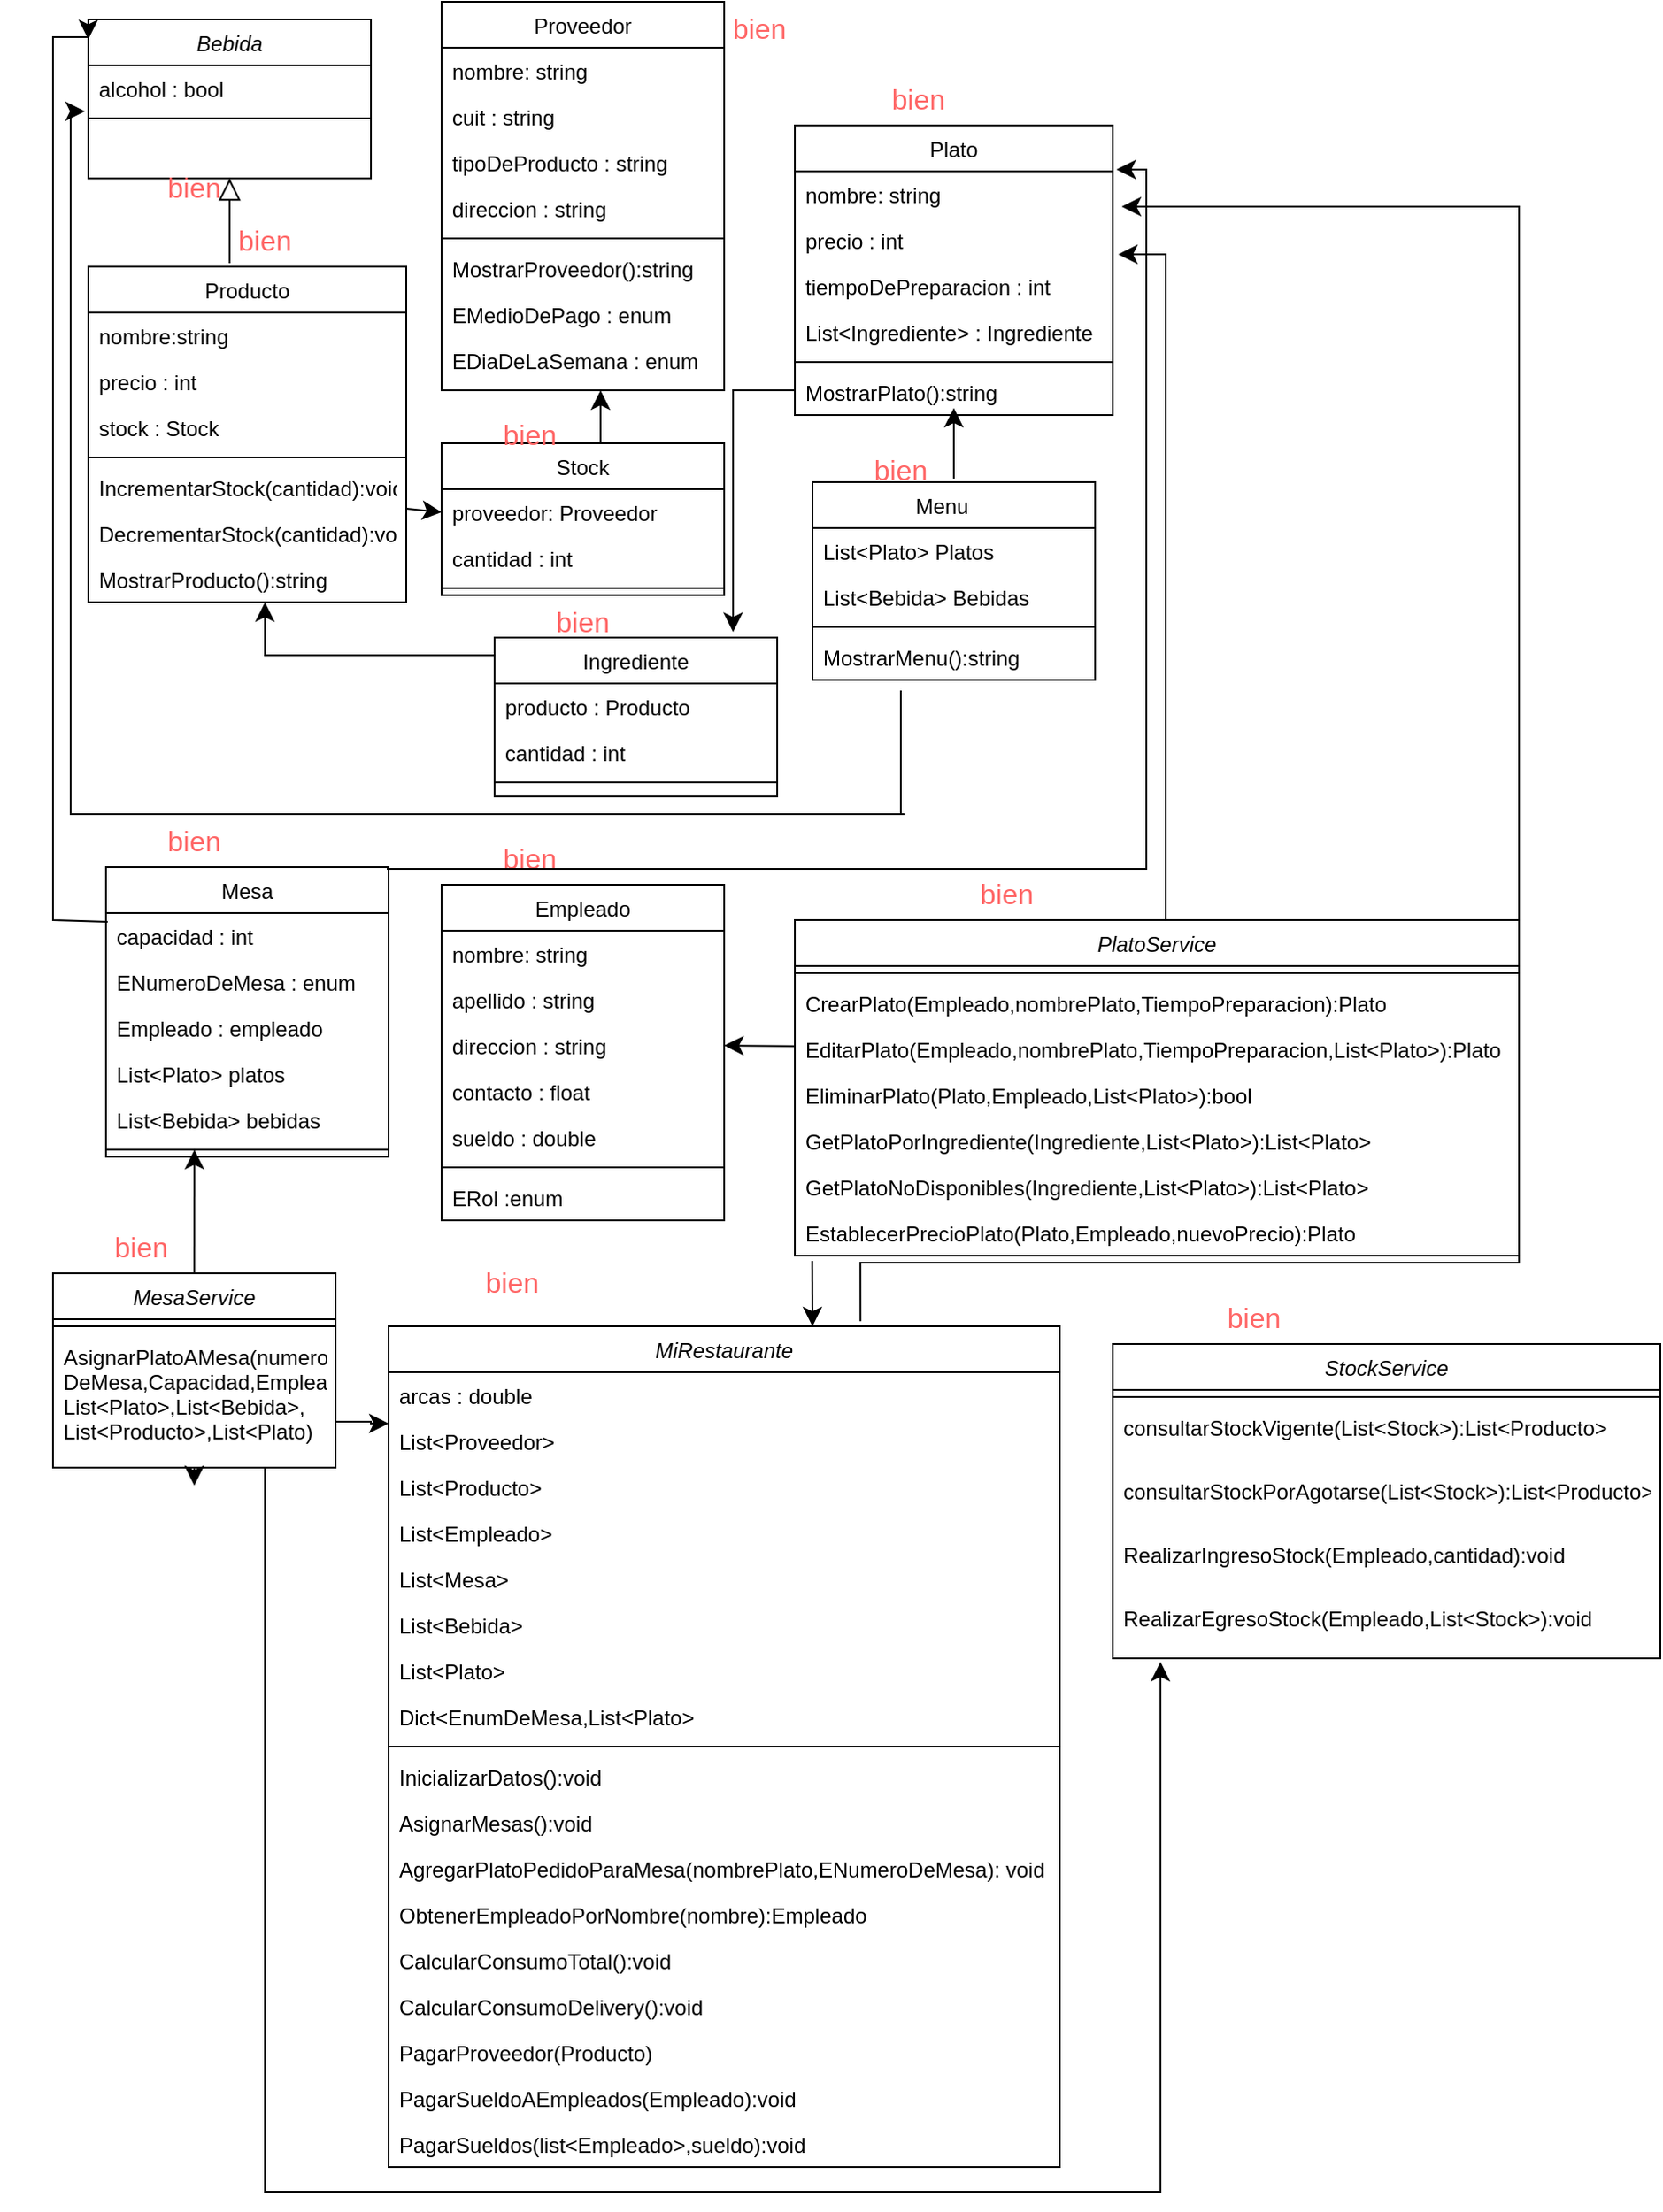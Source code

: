 <mxfile version="24.5.5" type="google">
  <diagram id="C5RBs43oDa-KdzZeNtuy" name="Page-1">
    <mxGraphModel grid="1" page="1" gridSize="10" guides="1" tooltips="1" connect="1" arrows="1" fold="1" pageScale="1" pageWidth="827" pageHeight="1169" math="0" shadow="0">
      <root>
        <mxCell id="WIyWlLk6GJQsqaUBKTNV-0" />
        <mxCell id="WIyWlLk6GJQsqaUBKTNV-1" parent="WIyWlLk6GJQsqaUBKTNV-0" />
        <mxCell id="zkfFHV4jXpPFQw0GAbJ--0" value="Bebida" style="swimlane;fontStyle=2;align=center;verticalAlign=top;childLayout=stackLayout;horizontal=1;startSize=26;horizontalStack=0;resizeParent=1;resizeLast=0;collapsible=1;marginBottom=0;rounded=0;shadow=0;strokeWidth=1;" vertex="1" parent="WIyWlLk6GJQsqaUBKTNV-1">
          <mxGeometry x="30" y="20" width="160" height="90" as="geometry">
            <mxRectangle x="230" y="140" width="160" height="26" as="alternateBounds" />
          </mxGeometry>
        </mxCell>
        <mxCell id="zkfFHV4jXpPFQw0GAbJ--1" value="alcohol : bool" style="text;align=left;verticalAlign=top;spacingLeft=4;spacingRight=4;overflow=hidden;rotatable=0;points=[[0,0.5],[1,0.5]];portConstraint=eastwest;" vertex="1" parent="zkfFHV4jXpPFQw0GAbJ--0">
          <mxGeometry y="26" width="160" height="26" as="geometry" />
        </mxCell>
        <mxCell id="zkfFHV4jXpPFQw0GAbJ--4" value="" style="line;html=1;strokeWidth=1;align=left;verticalAlign=middle;spacingTop=-1;spacingLeft=3;spacingRight=3;rotatable=0;labelPosition=right;points=[];portConstraint=eastwest;" vertex="1" parent="zkfFHV4jXpPFQw0GAbJ--0">
          <mxGeometry y="52" width="160" height="8" as="geometry" />
        </mxCell>
        <mxCell id="zkfFHV4jXpPFQw0GAbJ--6" value="Producto" style="swimlane;fontStyle=0;align=center;verticalAlign=top;childLayout=stackLayout;horizontal=1;startSize=26;horizontalStack=0;resizeParent=1;resizeLast=0;collapsible=1;marginBottom=0;rounded=0;shadow=0;strokeWidth=1;" vertex="1" parent="WIyWlLk6GJQsqaUBKTNV-1">
          <mxGeometry x="30" y="160" width="180" height="190" as="geometry">
            <mxRectangle x="130" y="380" width="160" height="26" as="alternateBounds" />
          </mxGeometry>
        </mxCell>
        <mxCell id="zkfFHV4jXpPFQw0GAbJ--7" value="nombre:string" style="text;align=left;verticalAlign=top;spacingLeft=4;spacingRight=4;overflow=hidden;rotatable=0;points=[[0,0.5],[1,0.5]];portConstraint=eastwest;" vertex="1" parent="zkfFHV4jXpPFQw0GAbJ--6">
          <mxGeometry y="26" width="180" height="26" as="geometry" />
        </mxCell>
        <mxCell id="zkfFHV4jXpPFQw0GAbJ--8" value="precio : int" style="text;align=left;verticalAlign=top;spacingLeft=4;spacingRight=4;overflow=hidden;rotatable=0;points=[[0,0.5],[1,0.5]];portConstraint=eastwest;rounded=0;shadow=0;html=0;" vertex="1" parent="zkfFHV4jXpPFQw0GAbJ--6">
          <mxGeometry y="52" width="180" height="26" as="geometry" />
        </mxCell>
        <mxCell id="srxrHmEniFmQbNyX0JFO-0" value="stock : Stock" style="text;align=left;verticalAlign=top;spacingLeft=4;spacingRight=4;overflow=hidden;rotatable=0;points=[[0,0.5],[1,0.5]];portConstraint=eastwest;rounded=0;shadow=0;html=0;" vertex="1" parent="zkfFHV4jXpPFQw0GAbJ--6">
          <mxGeometry y="78" width="180" height="26" as="geometry" />
        </mxCell>
        <mxCell id="zkfFHV4jXpPFQw0GAbJ--9" value="" style="line;html=1;strokeWidth=1;align=left;verticalAlign=middle;spacingTop=-1;spacingLeft=3;spacingRight=3;rotatable=0;labelPosition=right;points=[];portConstraint=eastwest;" vertex="1" parent="zkfFHV4jXpPFQw0GAbJ--6">
          <mxGeometry y="104" width="180" height="8" as="geometry" />
        </mxCell>
        <mxCell id="srxrHmEniFmQbNyX0JFO-124" value="IncrementarStock(cantidad):void" style="text;align=left;verticalAlign=top;spacingLeft=4;spacingRight=4;overflow=hidden;rotatable=0;points=[[0,0.5],[1,0.5]];portConstraint=eastwest;rounded=0;shadow=0;html=0;" vertex="1" parent="zkfFHV4jXpPFQw0GAbJ--6">
          <mxGeometry y="112" width="180" height="26" as="geometry" />
        </mxCell>
        <mxCell id="srxrHmEniFmQbNyX0JFO-125" value="DecrementarStock(cantidad):void" style="text;align=left;verticalAlign=top;spacingLeft=4;spacingRight=4;overflow=hidden;rotatable=0;points=[[0,0.5],[1,0.5]];portConstraint=eastwest;rounded=0;shadow=0;html=0;" vertex="1" parent="zkfFHV4jXpPFQw0GAbJ--6">
          <mxGeometry y="138" width="180" height="26" as="geometry" />
        </mxCell>
        <mxCell id="srxrHmEniFmQbNyX0JFO-126" value="MostrarProducto():string" style="text;align=left;verticalAlign=top;spacingLeft=4;spacingRight=4;overflow=hidden;rotatable=0;points=[[0,0.5],[1,0.5]];portConstraint=eastwest;rounded=0;shadow=0;html=0;" vertex="1" parent="zkfFHV4jXpPFQw0GAbJ--6">
          <mxGeometry y="164" width="180" height="26" as="geometry" />
        </mxCell>
        <mxCell id="zkfFHV4jXpPFQw0GAbJ--12" value="" style="endArrow=block;endSize=10;endFill=0;shadow=0;strokeWidth=1;rounded=0;curved=0;edgeStyle=elbowEdgeStyle;elbow=vertical;" edge="1" parent="WIyWlLk6GJQsqaUBKTNV-1" target="zkfFHV4jXpPFQw0GAbJ--0">
          <mxGeometry width="160" relative="1" as="geometry">
            <mxPoint x="110" y="158" as="sourcePoint" />
            <mxPoint x="200" y="203" as="targetPoint" />
          </mxGeometry>
        </mxCell>
        <mxCell id="zkfFHV4jXpPFQw0GAbJ--13" value="Stock" style="swimlane;fontStyle=0;align=center;verticalAlign=top;childLayout=stackLayout;horizontal=1;startSize=26;horizontalStack=0;resizeParent=1;resizeLast=0;collapsible=1;marginBottom=0;rounded=0;shadow=0;strokeWidth=1;" vertex="1" parent="WIyWlLk6GJQsqaUBKTNV-1">
          <mxGeometry x="230" y="260" width="160" height="86" as="geometry">
            <mxRectangle x="340" y="380" width="170" height="26" as="alternateBounds" />
          </mxGeometry>
        </mxCell>
        <mxCell id="zkfFHV4jXpPFQw0GAbJ--14" value="proveedor: Proveedor&#xa;" style="text;align=left;verticalAlign=top;spacingLeft=4;spacingRight=4;overflow=hidden;rotatable=0;points=[[0,0.5],[1,0.5]];portConstraint=eastwest;" vertex="1" parent="zkfFHV4jXpPFQw0GAbJ--13">
          <mxGeometry y="26" width="160" height="26" as="geometry" />
        </mxCell>
        <mxCell id="srxrHmEniFmQbNyX0JFO-1" value="cantidad : int&#xa;" style="text;align=left;verticalAlign=top;spacingLeft=4;spacingRight=4;overflow=hidden;rotatable=0;points=[[0,0.5],[1,0.5]];portConstraint=eastwest;" vertex="1" parent="zkfFHV4jXpPFQw0GAbJ--13">
          <mxGeometry y="52" width="160" height="26" as="geometry" />
        </mxCell>
        <mxCell id="zkfFHV4jXpPFQw0GAbJ--15" value="" style="line;html=1;strokeWidth=1;align=left;verticalAlign=middle;spacingTop=-1;spacingLeft=3;spacingRight=3;rotatable=0;labelPosition=right;points=[];portConstraint=eastwest;" vertex="1" parent="zkfFHV4jXpPFQw0GAbJ--13">
          <mxGeometry y="78" width="160" height="8" as="geometry" />
        </mxCell>
        <mxCell id="zkfFHV4jXpPFQw0GAbJ--17" value="Proveedor" style="swimlane;fontStyle=0;align=center;verticalAlign=top;childLayout=stackLayout;horizontal=1;startSize=26;horizontalStack=0;resizeParent=1;resizeLast=0;collapsible=1;marginBottom=0;rounded=0;shadow=0;strokeWidth=1;" vertex="1" parent="WIyWlLk6GJQsqaUBKTNV-1">
          <mxGeometry x="230" y="10" width="160" height="220" as="geometry">
            <mxRectangle x="550" y="140" width="160" height="26" as="alternateBounds" />
          </mxGeometry>
        </mxCell>
        <mxCell id="zkfFHV4jXpPFQw0GAbJ--18" value="nombre: string" style="text;align=left;verticalAlign=top;spacingLeft=4;spacingRight=4;overflow=hidden;rotatable=0;points=[[0,0.5],[1,0.5]];portConstraint=eastwest;" vertex="1" parent="zkfFHV4jXpPFQw0GAbJ--17">
          <mxGeometry y="26" width="160" height="26" as="geometry" />
        </mxCell>
        <mxCell id="zkfFHV4jXpPFQw0GAbJ--19" value="cuit : string" style="text;align=left;verticalAlign=top;spacingLeft=4;spacingRight=4;overflow=hidden;rotatable=0;points=[[0,0.5],[1,0.5]];portConstraint=eastwest;rounded=0;shadow=0;html=0;" vertex="1" parent="zkfFHV4jXpPFQw0GAbJ--17">
          <mxGeometry y="52" width="160" height="26" as="geometry" />
        </mxCell>
        <mxCell id="zkfFHV4jXpPFQw0GAbJ--20" value="tipoDeProducto : string" style="text;align=left;verticalAlign=top;spacingLeft=4;spacingRight=4;overflow=hidden;rotatable=0;points=[[0,0.5],[1,0.5]];portConstraint=eastwest;rounded=0;shadow=0;html=0;" vertex="1" parent="zkfFHV4jXpPFQw0GAbJ--17">
          <mxGeometry y="78" width="160" height="26" as="geometry" />
        </mxCell>
        <mxCell id="zkfFHV4jXpPFQw0GAbJ--21" value="direccion : string" style="text;align=left;verticalAlign=top;spacingLeft=4;spacingRight=4;overflow=hidden;rotatable=0;points=[[0,0.5],[1,0.5]];portConstraint=eastwest;rounded=0;shadow=0;html=0;" vertex="1" parent="zkfFHV4jXpPFQw0GAbJ--17">
          <mxGeometry y="104" width="160" height="26" as="geometry" />
        </mxCell>
        <mxCell id="zkfFHV4jXpPFQw0GAbJ--23" value="" style="line;html=1;strokeWidth=1;align=left;verticalAlign=middle;spacingTop=-1;spacingLeft=3;spacingRight=3;rotatable=0;labelPosition=right;points=[];portConstraint=eastwest;" vertex="1" parent="zkfFHV4jXpPFQw0GAbJ--17">
          <mxGeometry y="130" width="160" height="8" as="geometry" />
        </mxCell>
        <mxCell id="nDDrFSv37Vfu_LPg-kBl-0" value="MostrarProveedor():string" style="text;align=left;verticalAlign=top;spacingLeft=4;spacingRight=4;overflow=hidden;rotatable=0;points=[[0,0.5],[1,0.5]];portConstraint=eastwest;rounded=0;shadow=0;html=0;" vertex="1" parent="zkfFHV4jXpPFQw0GAbJ--17">
          <mxGeometry y="138" width="160" height="26" as="geometry" />
        </mxCell>
        <mxCell id="zkfFHV4jXpPFQw0GAbJ--22" value="EMedioDePago : enum" style="text;align=left;verticalAlign=top;spacingLeft=4;spacingRight=4;overflow=hidden;rotatable=0;points=[[0,0.5],[1,0.5]];portConstraint=eastwest;rounded=0;shadow=0;html=0;" vertex="1" parent="zkfFHV4jXpPFQw0GAbJ--17">
          <mxGeometry y="164" width="160" height="26" as="geometry" />
        </mxCell>
        <mxCell id="srxrHmEniFmQbNyX0JFO-4" value="EDiaDeLaSemana : enum" style="text;align=left;verticalAlign=top;spacingLeft=4;spacingRight=4;overflow=hidden;rotatable=0;points=[[0,0.5],[1,0.5]];portConstraint=eastwest;rounded=0;shadow=0;html=0;" vertex="1" parent="zkfFHV4jXpPFQw0GAbJ--17">
          <mxGeometry y="190" width="160" height="26" as="geometry" />
        </mxCell>
        <mxCell id="srxrHmEniFmQbNyX0JFO-6" value="Ingrediente" style="swimlane;fontStyle=0;align=center;verticalAlign=top;childLayout=stackLayout;horizontal=1;startSize=26;horizontalStack=0;resizeParent=1;resizeLast=0;collapsible=1;marginBottom=0;rounded=0;shadow=0;strokeWidth=1;" vertex="1" parent="WIyWlLk6GJQsqaUBKTNV-1">
          <mxGeometry x="260" y="370" width="160" height="90" as="geometry">
            <mxRectangle x="340" y="380" width="170" height="26" as="alternateBounds" />
          </mxGeometry>
        </mxCell>
        <mxCell id="srxrHmEniFmQbNyX0JFO-7" value="producto : Producto" style="text;align=left;verticalAlign=top;spacingLeft=4;spacingRight=4;overflow=hidden;rotatable=0;points=[[0,0.5],[1,0.5]];portConstraint=eastwest;" vertex="1" parent="srxrHmEniFmQbNyX0JFO-6">
          <mxGeometry y="26" width="160" height="26" as="geometry" />
        </mxCell>
        <mxCell id="srxrHmEniFmQbNyX0JFO-8" value="cantidad : int&#xa;" style="text;align=left;verticalAlign=top;spacingLeft=4;spacingRight=4;overflow=hidden;rotatable=0;points=[[0,0.5],[1,0.5]];portConstraint=eastwest;" vertex="1" parent="srxrHmEniFmQbNyX0JFO-6">
          <mxGeometry y="52" width="160" height="26" as="geometry" />
        </mxCell>
        <mxCell id="srxrHmEniFmQbNyX0JFO-9" value="" style="line;html=1;strokeWidth=1;align=left;verticalAlign=middle;spacingTop=-1;spacingLeft=3;spacingRight=3;rotatable=0;labelPosition=right;points=[];portConstraint=eastwest;" vertex="1" parent="srxrHmEniFmQbNyX0JFO-6">
          <mxGeometry y="78" width="160" height="8" as="geometry" />
        </mxCell>
        <mxCell id="srxrHmEniFmQbNyX0JFO-21" value="" style="edgeStyle=elbowEdgeStyle;elbow=vertical;endArrow=classic;html=1;curved=0;rounded=0;endSize=8;startSize=8;fontSize=12;exitX=0;exitY=0.5;exitDx=0;exitDy=0;" edge="1" parent="WIyWlLk6GJQsqaUBKTNV-1">
          <mxGeometry width="50" height="50" relative="1" as="geometry">
            <mxPoint x="260" y="399" as="sourcePoint" />
            <mxPoint x="130" y="350" as="targetPoint" />
            <Array as="points">
              <mxPoint x="200" y="380" />
            </Array>
          </mxGeometry>
        </mxCell>
        <mxCell id="srxrHmEniFmQbNyX0JFO-34" value="Plato" style="swimlane;fontStyle=0;align=center;verticalAlign=top;childLayout=stackLayout;horizontal=1;startSize=26;horizontalStack=0;resizeParent=1;resizeLast=0;collapsible=1;marginBottom=0;rounded=0;shadow=0;strokeWidth=1;" vertex="1" parent="WIyWlLk6GJQsqaUBKTNV-1">
          <mxGeometry x="430" y="80" width="180" height="164" as="geometry">
            <mxRectangle x="550" y="140" width="160" height="26" as="alternateBounds" />
          </mxGeometry>
        </mxCell>
        <mxCell id="srxrHmEniFmQbNyX0JFO-35" value="nombre: string" style="text;align=left;verticalAlign=top;spacingLeft=4;spacingRight=4;overflow=hidden;rotatable=0;points=[[0,0.5],[1,0.5]];portConstraint=eastwest;" vertex="1" parent="srxrHmEniFmQbNyX0JFO-34">
          <mxGeometry y="26" width="180" height="26" as="geometry" />
        </mxCell>
        <mxCell id="srxrHmEniFmQbNyX0JFO-36" value="precio : int" style="text;align=left;verticalAlign=top;spacingLeft=4;spacingRight=4;overflow=hidden;rotatable=0;points=[[0,0.5],[1,0.5]];portConstraint=eastwest;rounded=0;shadow=0;html=0;" vertex="1" parent="srxrHmEniFmQbNyX0JFO-34">
          <mxGeometry y="52" width="180" height="26" as="geometry" />
        </mxCell>
        <mxCell id="srxrHmEniFmQbNyX0JFO-37" value="tiempoDePreparacion : int" style="text;align=left;verticalAlign=top;spacingLeft=4;spacingRight=4;overflow=hidden;rotatable=0;points=[[0,0.5],[1,0.5]];portConstraint=eastwest;rounded=0;shadow=0;html=0;" vertex="1" parent="srxrHmEniFmQbNyX0JFO-34">
          <mxGeometry y="78" width="180" height="26" as="geometry" />
        </mxCell>
        <mxCell id="srxrHmEniFmQbNyX0JFO-42" value="List&lt;Ingrediente&gt; : Ingrediente" style="text;align=left;verticalAlign=top;spacingLeft=4;spacingRight=4;overflow=hidden;rotatable=0;points=[[0,0.5],[1,0.5]];portConstraint=eastwest;rounded=0;shadow=0;html=0;" vertex="1" parent="srxrHmEniFmQbNyX0JFO-34">
          <mxGeometry y="104" width="180" height="26" as="geometry" />
        </mxCell>
        <mxCell id="srxrHmEniFmQbNyX0JFO-39" value="" style="line;html=1;strokeWidth=1;align=left;verticalAlign=middle;spacingTop=-1;spacingLeft=3;spacingRight=3;rotatable=0;labelPosition=right;points=[];portConstraint=eastwest;" vertex="1" parent="srxrHmEniFmQbNyX0JFO-34">
          <mxGeometry y="130" width="180" height="8" as="geometry" />
        </mxCell>
        <mxCell id="nDDrFSv37Vfu_LPg-kBl-12" value="MostrarPlato():string" style="text;align=left;verticalAlign=top;spacingLeft=4;spacingRight=4;overflow=hidden;rotatable=0;points=[[0,0.5],[1,0.5]];portConstraint=eastwest;rounded=0;shadow=0;html=0;" vertex="1" parent="srxrHmEniFmQbNyX0JFO-34">
          <mxGeometry y="138" width="180" height="24" as="geometry" />
        </mxCell>
        <mxCell id="srxrHmEniFmQbNyX0JFO-47" value="" style="edgeStyle=elbowEdgeStyle;elbow=vertical;endArrow=classic;html=1;curved=0;rounded=0;endSize=8;startSize=8;fontSize=12;entryX=0.844;entryY=-0.035;entryDx=0;entryDy=0;entryPerimeter=0;" edge="1" parent="WIyWlLk6GJQsqaUBKTNV-1" source="srxrHmEniFmQbNyX0JFO-42" target="srxrHmEniFmQbNyX0JFO-6">
          <mxGeometry width="50" height="50" relative="1" as="geometry">
            <mxPoint x="390" y="450" as="sourcePoint" />
            <mxPoint x="440" y="400" as="targetPoint" />
            <Array as="points">
              <mxPoint x="430" y="230" />
            </Array>
          </mxGeometry>
        </mxCell>
        <mxCell id="srxrHmEniFmQbNyX0JFO-53" style="edgeStyle=none;curved=1;rounded=0;orthogonalLoop=1;jettySize=auto;html=1;fontSize=12;startSize=8;endSize=8;" edge="1" parent="WIyWlLk6GJQsqaUBKTNV-1">
          <mxGeometry relative="1" as="geometry">
            <mxPoint x="520" y="240" as="targetPoint" />
            <mxPoint x="520" y="280" as="sourcePoint" />
            <Array as="points" />
          </mxGeometry>
        </mxCell>
        <mxCell id="srxrHmEniFmQbNyX0JFO-48" value="Menu    " style="swimlane;fontStyle=0;align=center;verticalAlign=top;childLayout=stackLayout;horizontal=1;startSize=26;horizontalStack=0;resizeParent=1;resizeLast=0;collapsible=1;marginBottom=0;rounded=0;shadow=0;strokeWidth=1;" vertex="1" parent="WIyWlLk6GJQsqaUBKTNV-1">
          <mxGeometry x="440" y="282" width="160" height="112" as="geometry">
            <mxRectangle x="340" y="380" width="170" height="26" as="alternateBounds" />
          </mxGeometry>
        </mxCell>
        <mxCell id="srxrHmEniFmQbNyX0JFO-49" value="List&lt;Plato&gt; Platos" style="text;align=left;verticalAlign=top;spacingLeft=4;spacingRight=4;overflow=hidden;rotatable=0;points=[[0,0.5],[1,0.5]];portConstraint=eastwest;" vertex="1" parent="srxrHmEniFmQbNyX0JFO-48">
          <mxGeometry y="26" width="160" height="26" as="geometry" />
        </mxCell>
        <mxCell id="srxrHmEniFmQbNyX0JFO-50" value="List&lt;Bebida&gt; Bebidas" style="text;align=left;verticalAlign=top;spacingLeft=4;spacingRight=4;overflow=hidden;rotatable=0;points=[[0,0.5],[1,0.5]];portConstraint=eastwest;" vertex="1" parent="srxrHmEniFmQbNyX0JFO-48">
          <mxGeometry y="52" width="160" height="26" as="geometry" />
        </mxCell>
        <mxCell id="srxrHmEniFmQbNyX0JFO-51" value="" style="line;html=1;strokeWidth=1;align=left;verticalAlign=middle;spacingTop=-1;spacingLeft=3;spacingRight=3;rotatable=0;labelPosition=right;points=[];portConstraint=eastwest;" vertex="1" parent="srxrHmEniFmQbNyX0JFO-48">
          <mxGeometry y="78" width="160" height="8" as="geometry" />
        </mxCell>
        <mxCell id="nDDrFSv37Vfu_LPg-kBl-13" value="MostrarMenu():string" style="text;align=left;verticalAlign=top;spacingLeft=4;spacingRight=4;overflow=hidden;rotatable=0;points=[[0,0.5],[1,0.5]];portConstraint=eastwest;" vertex="1" parent="srxrHmEniFmQbNyX0JFO-48">
          <mxGeometry y="86" width="160" height="26" as="geometry" />
        </mxCell>
        <mxCell id="srxrHmEniFmQbNyX0JFO-59" value="" style="edgeStyle=segmentEdgeStyle;endArrow=classic;html=1;curved=0;rounded=0;endSize=8;startSize=8;fontSize=12;entryX=-0.012;entryY=1;entryDx=0;entryDy=0;entryPerimeter=0;" edge="1" parent="WIyWlLk6GJQsqaUBKTNV-1" target="zkfFHV4jXpPFQw0GAbJ--1">
          <mxGeometry width="50" height="50" relative="1" as="geometry">
            <mxPoint x="490" y="400" as="sourcePoint" />
            <mxPoint x="20" y="71" as="targetPoint" />
            <Array as="points">
              <mxPoint x="492" y="470" />
              <mxPoint x="20" y="470" />
              <mxPoint x="20" y="71" />
            </Array>
          </mxGeometry>
        </mxCell>
        <mxCell id="srxrHmEniFmQbNyX0JFO-60" value="Mesa" style="swimlane;fontStyle=0;align=center;verticalAlign=top;childLayout=stackLayout;horizontal=1;startSize=26;horizontalStack=0;resizeParent=1;resizeLast=0;collapsible=1;marginBottom=0;rounded=0;shadow=0;strokeWidth=1;" vertex="1" parent="WIyWlLk6GJQsqaUBKTNV-1">
          <mxGeometry x="40" y="500" width="160" height="164" as="geometry">
            <mxRectangle x="130" y="380" width="160" height="26" as="alternateBounds" />
          </mxGeometry>
        </mxCell>
        <mxCell id="srxrHmEniFmQbNyX0JFO-61" value="capacidad : int" style="text;align=left;verticalAlign=top;spacingLeft=4;spacingRight=4;overflow=hidden;rotatable=0;points=[[0,0.5],[1,0.5]];portConstraint=eastwest;" vertex="1" parent="srxrHmEniFmQbNyX0JFO-60">
          <mxGeometry y="26" width="160" height="26" as="geometry" />
        </mxCell>
        <mxCell id="srxrHmEniFmQbNyX0JFO-62" value="ENumeroDeMesa : enum" style="text;align=left;verticalAlign=top;spacingLeft=4;spacingRight=4;overflow=hidden;rotatable=0;points=[[0,0.5],[1,0.5]];portConstraint=eastwest;rounded=0;shadow=0;html=0;" vertex="1" parent="srxrHmEniFmQbNyX0JFO-60">
          <mxGeometry y="52" width="160" height="26" as="geometry" />
        </mxCell>
        <mxCell id="srxrHmEniFmQbNyX0JFO-67" value="Empleado : empleado" style="text;align=left;verticalAlign=top;spacingLeft=4;spacingRight=4;overflow=hidden;rotatable=0;points=[[0,0.5],[1,0.5]];portConstraint=eastwest;rounded=0;shadow=0;html=0;" vertex="1" parent="srxrHmEniFmQbNyX0JFO-60">
          <mxGeometry y="78" width="160" height="26" as="geometry" />
        </mxCell>
        <mxCell id="srxrHmEniFmQbNyX0JFO-66" value="List&lt;Plato&gt; platos" style="text;align=left;verticalAlign=top;spacingLeft=4;spacingRight=4;overflow=hidden;rotatable=0;points=[[0,0.5],[1,0.5]];portConstraint=eastwest;rounded=0;shadow=0;html=0;" vertex="1" parent="srxrHmEniFmQbNyX0JFO-60">
          <mxGeometry y="104" width="160" height="26" as="geometry" />
        </mxCell>
        <mxCell id="srxrHmEniFmQbNyX0JFO-63" value="List&lt;Bebida&gt; bebidas" style="text;align=left;verticalAlign=top;spacingLeft=4;spacingRight=4;overflow=hidden;rotatable=0;points=[[0,0.5],[1,0.5]];portConstraint=eastwest;rounded=0;shadow=0;html=0;" vertex="1" parent="srxrHmEniFmQbNyX0JFO-60">
          <mxGeometry y="130" width="160" height="26" as="geometry" />
        </mxCell>
        <mxCell id="srxrHmEniFmQbNyX0JFO-64" value="" style="line;html=1;strokeWidth=1;align=left;verticalAlign=middle;spacingTop=-1;spacingLeft=3;spacingRight=3;rotatable=0;labelPosition=right;points=[];portConstraint=eastwest;" vertex="1" parent="srxrHmEniFmQbNyX0JFO-60">
          <mxGeometry y="156" width="160" height="8" as="geometry" />
        </mxCell>
        <mxCell id="srxrHmEniFmQbNyX0JFO-65" style="edgeStyle=none;curved=1;rounded=0;orthogonalLoop=1;jettySize=auto;html=1;fontSize=12;startSize=8;endSize=8;entryX=0;entryY=0.5;entryDx=0;entryDy=0;" edge="1" parent="WIyWlLk6GJQsqaUBKTNV-1" target="zkfFHV4jXpPFQw0GAbJ--14">
          <mxGeometry relative="1" as="geometry">
            <mxPoint x="210" y="297" as="sourcePoint" />
            <mxPoint x="230" y="300" as="targetPoint" />
          </mxGeometry>
        </mxCell>
        <mxCell id="srxrHmEniFmQbNyX0JFO-69" value="" style="edgeStyle=segmentEdgeStyle;endArrow=classic;html=1;curved=0;rounded=0;endSize=8;startSize=8;fontSize=12;exitX=0.006;exitY=0.192;exitDx=0;exitDy=0;exitPerimeter=0;entryX=0;entryY=0.125;entryDx=0;entryDy=0;entryPerimeter=0;" edge="1" parent="WIyWlLk6GJQsqaUBKTNV-1" source="srxrHmEniFmQbNyX0JFO-61" target="zkfFHV4jXpPFQw0GAbJ--0">
          <mxGeometry width="50" height="50" relative="1" as="geometry">
            <mxPoint x="390" y="450" as="sourcePoint" />
            <mxPoint x="10" y="30" as="targetPoint" />
            <Array as="points">
              <mxPoint x="10" y="530" />
              <mxPoint x="10" y="30" />
            </Array>
          </mxGeometry>
        </mxCell>
        <mxCell id="srxrHmEniFmQbNyX0JFO-71" value="Empleado" style="swimlane;fontStyle=0;align=center;verticalAlign=top;childLayout=stackLayout;horizontal=1;startSize=26;horizontalStack=0;resizeParent=1;resizeLast=0;collapsible=1;marginBottom=0;rounded=0;shadow=0;strokeWidth=1;" vertex="1" parent="WIyWlLk6GJQsqaUBKTNV-1">
          <mxGeometry x="230" y="510" width="160" height="190" as="geometry">
            <mxRectangle x="550" y="140" width="160" height="26" as="alternateBounds" />
          </mxGeometry>
        </mxCell>
        <mxCell id="srxrHmEniFmQbNyX0JFO-72" value="nombre: string" style="text;align=left;verticalAlign=top;spacingLeft=4;spacingRight=4;overflow=hidden;rotatable=0;points=[[0,0.5],[1,0.5]];portConstraint=eastwest;" vertex="1" parent="srxrHmEniFmQbNyX0JFO-71">
          <mxGeometry y="26" width="160" height="26" as="geometry" />
        </mxCell>
        <mxCell id="srxrHmEniFmQbNyX0JFO-73" value="apellido : string" style="text;align=left;verticalAlign=top;spacingLeft=4;spacingRight=4;overflow=hidden;rotatable=0;points=[[0,0.5],[1,0.5]];portConstraint=eastwest;rounded=0;shadow=0;html=0;" vertex="1" parent="srxrHmEniFmQbNyX0JFO-71">
          <mxGeometry y="52" width="160" height="26" as="geometry" />
        </mxCell>
        <mxCell id="srxrHmEniFmQbNyX0JFO-74" value="direccion : string" style="text;align=left;verticalAlign=top;spacingLeft=4;spacingRight=4;overflow=hidden;rotatable=0;points=[[0,0.5],[1,0.5]];portConstraint=eastwest;rounded=0;shadow=0;html=0;" vertex="1" parent="srxrHmEniFmQbNyX0JFO-71">
          <mxGeometry y="78" width="160" height="26" as="geometry" />
        </mxCell>
        <mxCell id="srxrHmEniFmQbNyX0JFO-75" value="contacto : float" style="text;align=left;verticalAlign=top;spacingLeft=4;spacingRight=4;overflow=hidden;rotatable=0;points=[[0,0.5],[1,0.5]];portConstraint=eastwest;rounded=0;shadow=0;html=0;" vertex="1" parent="srxrHmEniFmQbNyX0JFO-71">
          <mxGeometry y="104" width="160" height="26" as="geometry" />
        </mxCell>
        <mxCell id="srxrHmEniFmQbNyX0JFO-79" value="sueldo : double" style="text;align=left;verticalAlign=top;spacingLeft=4;spacingRight=4;overflow=hidden;rotatable=0;points=[[0,0.5],[1,0.5]];portConstraint=eastwest;rounded=0;shadow=0;html=0;" vertex="1" parent="srxrHmEniFmQbNyX0JFO-71">
          <mxGeometry y="130" width="160" height="26" as="geometry" />
        </mxCell>
        <mxCell id="srxrHmEniFmQbNyX0JFO-76" value="" style="line;html=1;strokeWidth=1;align=left;verticalAlign=middle;spacingTop=-1;spacingLeft=3;spacingRight=3;rotatable=0;labelPosition=right;points=[];portConstraint=eastwest;" vertex="1" parent="srxrHmEniFmQbNyX0JFO-71">
          <mxGeometry y="156" width="160" height="8" as="geometry" />
        </mxCell>
        <mxCell id="srxrHmEniFmQbNyX0JFO-78" value="ERol :enum" style="text;align=left;verticalAlign=top;spacingLeft=4;spacingRight=4;overflow=hidden;rotatable=0;points=[[0,0.5],[1,0.5]];portConstraint=eastwest;rounded=0;shadow=0;html=0;" vertex="1" parent="srxrHmEniFmQbNyX0JFO-71">
          <mxGeometry y="164" width="160" height="26" as="geometry" />
        </mxCell>
        <mxCell id="srxrHmEniFmQbNyX0JFO-80" value="PlatoService" style="swimlane;fontStyle=2;align=center;verticalAlign=top;childLayout=stackLayout;horizontal=1;startSize=26;horizontalStack=0;resizeParent=1;resizeLast=0;collapsible=1;marginBottom=0;rounded=0;shadow=0;strokeWidth=1;" vertex="1" parent="WIyWlLk6GJQsqaUBKTNV-1">
          <mxGeometry x="430" y="530" width="410" height="190" as="geometry">
            <mxRectangle x="230" y="140" width="160" height="26" as="alternateBounds" />
          </mxGeometry>
        </mxCell>
        <mxCell id="srxrHmEniFmQbNyX0JFO-82" value="" style="line;html=1;strokeWidth=1;align=left;verticalAlign=middle;spacingTop=-1;spacingLeft=3;spacingRight=3;rotatable=0;labelPosition=right;points=[];portConstraint=eastwest;" vertex="1" parent="srxrHmEniFmQbNyX0JFO-80">
          <mxGeometry y="26" width="410" height="8" as="geometry" />
        </mxCell>
        <mxCell id="srxrHmEniFmQbNyX0JFO-83" value="CrearPlato(Empleado,nombrePlato,TiempoPreparacion):Plato" style="text;align=left;verticalAlign=top;spacingLeft=4;spacingRight=4;overflow=hidden;rotatable=0;points=[[0,0.5],[1,0.5]];portConstraint=eastwest;" vertex="1" parent="srxrHmEniFmQbNyX0JFO-80">
          <mxGeometry y="34" width="410" height="26" as="geometry" />
        </mxCell>
        <mxCell id="srxrHmEniFmQbNyX0JFO-87" value="EditarPlato(Empleado,nombrePlato,TiempoPreparacion,List&lt;Plato&gt;):Plato" style="text;align=left;verticalAlign=top;spacingLeft=4;spacingRight=4;overflow=hidden;rotatable=0;points=[[0,0.5],[1,0.5]];portConstraint=eastwest;" vertex="1" parent="srxrHmEniFmQbNyX0JFO-80">
          <mxGeometry y="60" width="410" height="26" as="geometry" />
        </mxCell>
        <mxCell id="srxrHmEniFmQbNyX0JFO-84" value="EliminarPlato(Plato,Empleado,List&lt;Plato&gt;):bool" style="text;align=left;verticalAlign=top;spacingLeft=4;spacingRight=4;overflow=hidden;rotatable=0;points=[[0,0.5],[1,0.5]];portConstraint=eastwest;" vertex="1" parent="srxrHmEniFmQbNyX0JFO-80">
          <mxGeometry y="86" width="410" height="26" as="geometry" />
        </mxCell>
        <mxCell id="srxrHmEniFmQbNyX0JFO-85" value="GetPlatoPorIngrediente(Ingrediente,List&lt;Plato&gt;):List&lt;Plato&gt;" style="text;align=left;verticalAlign=top;spacingLeft=4;spacingRight=4;overflow=hidden;rotatable=0;points=[[0,0.5],[1,0.5]];portConstraint=eastwest;" vertex="1" parent="srxrHmEniFmQbNyX0JFO-80">
          <mxGeometry y="112" width="410" height="26" as="geometry" />
        </mxCell>
        <mxCell id="srxrHmEniFmQbNyX0JFO-88" value="GetPlatoNoDisponibles(Ingrediente,List&lt;Plato&gt;):List&lt;Plato&gt;" style="text;align=left;verticalAlign=top;spacingLeft=4;spacingRight=4;overflow=hidden;rotatable=0;points=[[0,0.5],[1,0.5]];portConstraint=eastwest;" vertex="1" parent="srxrHmEniFmQbNyX0JFO-80">
          <mxGeometry y="138" width="410" height="26" as="geometry" />
        </mxCell>
        <mxCell id="srxrHmEniFmQbNyX0JFO-86" value="EstablecerPrecioPlato(Plato,Empleado,nuevoPrecio):Plato" style="text;align=left;verticalAlign=top;spacingLeft=4;spacingRight=4;overflow=hidden;rotatable=0;points=[[0,0.5],[1,0.5]];portConstraint=eastwest;html=1;" vertex="1" parent="srxrHmEniFmQbNyX0JFO-80">
          <mxGeometry y="164" width="410" height="26" as="geometry" />
        </mxCell>
        <mxCell id="srxrHmEniFmQbNyX0JFO-89" style="edgeStyle=none;curved=1;rounded=0;orthogonalLoop=1;jettySize=auto;html=1;entryX=1;entryY=0.5;entryDx=0;entryDy=0;fontSize=12;startSize=8;endSize=8;" edge="1" parent="WIyWlLk6GJQsqaUBKTNV-1" source="srxrHmEniFmQbNyX0JFO-87" target="srxrHmEniFmQbNyX0JFO-74">
          <mxGeometry relative="1" as="geometry" />
        </mxCell>
        <mxCell id="srxrHmEniFmQbNyX0JFO-90" value="" style="edgeStyle=segmentEdgeStyle;endArrow=classic;html=1;curved=0;rounded=0;endSize=8;startSize=8;fontSize=12;exitX=0.553;exitY=0;exitDx=0;exitDy=0;exitPerimeter=0;entryX=1.017;entryY=0.808;entryDx=0;entryDy=0;entryPerimeter=0;" edge="1" parent="WIyWlLk6GJQsqaUBKTNV-1" source="srxrHmEniFmQbNyX0JFO-80" target="srxrHmEniFmQbNyX0JFO-36">
          <mxGeometry width="50" height="50" relative="1" as="geometry">
            <mxPoint x="390" y="450" as="sourcePoint" />
            <mxPoint x="640" y="150" as="targetPoint" />
            <Array as="points">
              <mxPoint x="640" y="153" />
            </Array>
          </mxGeometry>
        </mxCell>
        <mxCell id="srxrHmEniFmQbNyX0JFO-91" value="MiRestaurante" style="swimlane;fontStyle=2;align=center;verticalAlign=top;childLayout=stackLayout;horizontal=1;startSize=26;horizontalStack=0;resizeParent=1;resizeLast=0;collapsible=1;marginBottom=0;rounded=0;shadow=0;strokeWidth=1;" vertex="1" parent="WIyWlLk6GJQsqaUBKTNV-1">
          <mxGeometry x="200" y="760" width="380" height="476" as="geometry">
            <mxRectangle x="230" y="140" width="160" height="26" as="alternateBounds" />
          </mxGeometry>
        </mxCell>
        <mxCell id="nDDrFSv37Vfu_LPg-kBl-23" value="arcas : double" style="text;align=left;verticalAlign=top;spacingLeft=4;spacingRight=4;overflow=hidden;rotatable=0;points=[[0,0.5],[1,0.5]];portConstraint=eastwest;" vertex="1" parent="srxrHmEniFmQbNyX0JFO-91">
          <mxGeometry y="26" width="380" height="26" as="geometry" />
        </mxCell>
        <mxCell id="nDDrFSv37Vfu_LPg-kBl-16" value="List&lt;Proveedor&gt;" style="text;align=left;verticalAlign=top;spacingLeft=4;spacingRight=4;overflow=hidden;rotatable=0;points=[[0,0.5],[1,0.5]];portConstraint=eastwest;" vertex="1" parent="srxrHmEniFmQbNyX0JFO-91">
          <mxGeometry y="52" width="380" height="26" as="geometry" />
        </mxCell>
        <mxCell id="nDDrFSv37Vfu_LPg-kBl-17" value="List&lt;Producto&gt;" style="text;align=left;verticalAlign=top;spacingLeft=4;spacingRight=4;overflow=hidden;rotatable=0;points=[[0,0.5],[1,0.5]];portConstraint=eastwest;" vertex="1" parent="srxrHmEniFmQbNyX0JFO-91">
          <mxGeometry y="78" width="380" height="26" as="geometry" />
        </mxCell>
        <mxCell id="nDDrFSv37Vfu_LPg-kBl-18" value="List&lt;Empleado&gt;" style="text;align=left;verticalAlign=top;spacingLeft=4;spacingRight=4;overflow=hidden;rotatable=0;points=[[0,0.5],[1,0.5]];portConstraint=eastwest;" vertex="1" parent="srxrHmEniFmQbNyX0JFO-91">
          <mxGeometry y="104" width="380" height="26" as="geometry" />
        </mxCell>
        <mxCell id="nDDrFSv37Vfu_LPg-kBl-20" value="List&lt;Mesa&gt;" style="text;align=left;verticalAlign=top;spacingLeft=4;spacingRight=4;overflow=hidden;rotatable=0;points=[[0,0.5],[1,0.5]];portConstraint=eastwest;" vertex="1" parent="srxrHmEniFmQbNyX0JFO-91">
          <mxGeometry y="130" width="380" height="26" as="geometry" />
        </mxCell>
        <mxCell id="nDDrFSv37Vfu_LPg-kBl-21" value="List&lt;Bebida&gt;" style="text;align=left;verticalAlign=top;spacingLeft=4;spacingRight=4;overflow=hidden;rotatable=0;points=[[0,0.5],[1,0.5]];portConstraint=eastwest;" vertex="1" parent="srxrHmEniFmQbNyX0JFO-91">
          <mxGeometry y="156" width="380" height="26" as="geometry" />
        </mxCell>
        <mxCell id="nDDrFSv37Vfu_LPg-kBl-19" value="List&lt;Plato&gt;" style="text;align=left;verticalAlign=top;spacingLeft=4;spacingRight=4;overflow=hidden;rotatable=0;points=[[0,0.5],[1,0.5]];portConstraint=eastwest;" vertex="1" parent="srxrHmEniFmQbNyX0JFO-91">
          <mxGeometry y="182" width="380" height="26" as="geometry" />
        </mxCell>
        <mxCell id="nDDrFSv37Vfu_LPg-kBl-22" value="Dict&lt;EnumDeMesa,List&lt;Plato&gt;" style="text;align=left;verticalAlign=top;spacingLeft=4;spacingRight=4;overflow=hidden;rotatable=0;points=[[0,0.5],[1,0.5]];portConstraint=eastwest;" vertex="1" parent="srxrHmEniFmQbNyX0JFO-91">
          <mxGeometry y="208" width="380" height="26" as="geometry" />
        </mxCell>
        <mxCell id="srxrHmEniFmQbNyX0JFO-92" value="" style="line;html=1;strokeWidth=1;align=left;verticalAlign=middle;spacingTop=-1;spacingLeft=3;spacingRight=3;rotatable=0;labelPosition=right;points=[];portConstraint=eastwest;" vertex="1" parent="srxrHmEniFmQbNyX0JFO-91">
          <mxGeometry y="234" width="380" height="8" as="geometry" />
        </mxCell>
        <mxCell id="srxrHmEniFmQbNyX0JFO-93" value="InicializarDatos():void" style="text;align=left;verticalAlign=top;spacingLeft=4;spacingRight=4;overflow=hidden;rotatable=0;points=[[0,0.5],[1,0.5]];portConstraint=eastwest;" vertex="1" parent="srxrHmEniFmQbNyX0JFO-91">
          <mxGeometry y="242" width="380" height="26" as="geometry" />
        </mxCell>
        <mxCell id="srxrHmEniFmQbNyX0JFO-94" value="AsignarMesas():void" style="text;align=left;verticalAlign=top;spacingLeft=4;spacingRight=4;overflow=hidden;rotatable=0;points=[[0,0.5],[1,0.5]];portConstraint=eastwest;" vertex="1" parent="srxrHmEniFmQbNyX0JFO-91">
          <mxGeometry y="268" width="380" height="26" as="geometry" />
        </mxCell>
        <mxCell id="srxrHmEniFmQbNyX0JFO-95" value="AgregarPlatoPedidoParaMesa(nombrePlato,ENumeroDeMesa): void" style="text;align=left;verticalAlign=top;spacingLeft=4;spacingRight=4;overflow=hidden;rotatable=0;points=[[0,0.5],[1,0.5]];portConstraint=eastwest;" vertex="1" parent="srxrHmEniFmQbNyX0JFO-91">
          <mxGeometry y="294" width="380" height="26" as="geometry" />
        </mxCell>
        <mxCell id="srxrHmEniFmQbNyX0JFO-96" value="ObtenerEmpleadoPorNombre(nombre):Empleado" style="text;align=left;verticalAlign=top;spacingLeft=4;spacingRight=4;overflow=hidden;rotatable=0;points=[[0,0.5],[1,0.5]];portConstraint=eastwest;" vertex="1" parent="srxrHmEniFmQbNyX0JFO-91">
          <mxGeometry y="320" width="380" height="26" as="geometry" />
        </mxCell>
        <mxCell id="srxrHmEniFmQbNyX0JFO-97" value="CalcularConsumoTotal():void" style="text;align=left;verticalAlign=top;spacingLeft=4;spacingRight=4;overflow=hidden;rotatable=0;points=[[0,0.5],[1,0.5]];portConstraint=eastwest;" vertex="1" parent="srxrHmEniFmQbNyX0JFO-91">
          <mxGeometry y="346" width="380" height="26" as="geometry" />
        </mxCell>
        <mxCell id="nDDrFSv37Vfu_LPg-kBl-24" value="CalcularConsumoDelivery():void" style="text;align=left;verticalAlign=top;spacingLeft=4;spacingRight=4;overflow=hidden;rotatable=0;points=[[0,0.5],[1,0.5]];portConstraint=eastwest;" vertex="1" parent="srxrHmEniFmQbNyX0JFO-91">
          <mxGeometry y="372" width="380" height="26" as="geometry" />
        </mxCell>
        <mxCell id="srxrHmEniFmQbNyX0JFO-98" value="PagarProveedor(Producto)" style="text;align=left;verticalAlign=top;spacingLeft=4;spacingRight=4;overflow=hidden;rotatable=0;points=[[0,0.5],[1,0.5]];portConstraint=eastwest;" vertex="1" parent="srxrHmEniFmQbNyX0JFO-91">
          <mxGeometry y="398" width="380" height="26" as="geometry" />
        </mxCell>
        <mxCell id="nDDrFSv37Vfu_LPg-kBl-25" value="PagarSueldoAEmpleados(Empleado):void" style="text;align=left;verticalAlign=top;spacingLeft=4;spacingRight=4;overflow=hidden;rotatable=0;points=[[0,0.5],[1,0.5]];portConstraint=eastwest;" vertex="1" parent="srxrHmEniFmQbNyX0JFO-91">
          <mxGeometry y="424" width="380" height="26" as="geometry" />
        </mxCell>
        <mxCell id="nDDrFSv37Vfu_LPg-kBl-26" value="PagarSueldos(list&lt;Empleado&gt;,sueldo):void" style="text;align=left;verticalAlign=top;spacingLeft=4;spacingRight=4;overflow=hidden;rotatable=0;points=[[0,0.5],[1,0.5]];portConstraint=eastwest;" vertex="1" parent="srxrHmEniFmQbNyX0JFO-91">
          <mxGeometry y="450" width="380" height="26" as="geometry" />
        </mxCell>
        <mxCell id="srxrHmEniFmQbNyX0JFO-99" value="" style="edgeStyle=segmentEdgeStyle;endArrow=classic;html=1;curved=0;rounded=0;endSize=8;startSize=8;fontSize=12;exitX=0.024;exitY=1.115;exitDx=0;exitDy=0;exitPerimeter=0;" edge="1" parent="WIyWlLk6GJQsqaUBKTNV-1" source="srxrHmEniFmQbNyX0JFO-86">
          <mxGeometry width="50" height="50" relative="1" as="geometry">
            <mxPoint x="390" y="850" as="sourcePoint" />
            <mxPoint x="440" y="760" as="targetPoint" />
          </mxGeometry>
        </mxCell>
        <mxCell id="srxrHmEniFmQbNyX0JFO-103" style="edgeStyle=none;curved=1;rounded=0;orthogonalLoop=1;jettySize=auto;html=1;exitX=0.5;exitY=1;exitDx=0;exitDy=0;fontSize=12;startSize=8;endSize=8;" edge="1" parent="WIyWlLk6GJQsqaUBKTNV-1" source="srxrHmEniFmQbNyX0JFO-100">
          <mxGeometry relative="1" as="geometry">
            <mxPoint x="90" y="850" as="targetPoint" />
          </mxGeometry>
        </mxCell>
        <mxCell id="srxrHmEniFmQbNyX0JFO-104" style="edgeStyle=none;curved=1;rounded=0;orthogonalLoop=1;jettySize=auto;html=1;exitX=0.5;exitY=1;exitDx=0;exitDy=0;fontSize=12;startSize=8;endSize=8;" edge="1" parent="WIyWlLk6GJQsqaUBKTNV-1" source="srxrHmEniFmQbNyX0JFO-100">
          <mxGeometry relative="1" as="geometry">
            <mxPoint x="90" y="850" as="targetPoint" />
          </mxGeometry>
        </mxCell>
        <mxCell id="srxrHmEniFmQbNyX0JFO-100" value="MesaService" style="swimlane;fontStyle=2;align=center;verticalAlign=top;childLayout=stackLayout;horizontal=1;startSize=26;horizontalStack=0;resizeParent=1;resizeLast=0;collapsible=1;marginBottom=0;rounded=0;shadow=0;strokeWidth=1;" vertex="1" parent="WIyWlLk6GJQsqaUBKTNV-1">
          <mxGeometry x="10" y="730" width="160" height="110" as="geometry">
            <mxRectangle x="230" y="140" width="160" height="26" as="alternateBounds" />
          </mxGeometry>
        </mxCell>
        <mxCell id="srxrHmEniFmQbNyX0JFO-102" value="" style="line;html=1;strokeWidth=1;align=left;verticalAlign=middle;spacingTop=-1;spacingLeft=3;spacingRight=3;rotatable=0;labelPosition=right;points=[];portConstraint=eastwest;" vertex="1" parent="srxrHmEniFmQbNyX0JFO-100">
          <mxGeometry y="26" width="160" height="8" as="geometry" />
        </mxCell>
        <mxCell id="srxrHmEniFmQbNyX0JFO-101" value="AsignarPlatoAMesa(numero&#xa;DeMesa,Capacidad,Empleado&#xa;List&lt;Plato&gt;,List&lt;Bebida&gt;,&#xa;List&lt;Producto&gt;,List&lt;Plato)" style="text;align=left;verticalAlign=top;spacingLeft=4;spacingRight=4;overflow=hidden;rotatable=0;points=[[0,0.5],[1,0.5]];portConstraint=eastwest;" vertex="1" parent="srxrHmEniFmQbNyX0JFO-100">
          <mxGeometry y="34" width="160" height="76" as="geometry" />
        </mxCell>
        <mxCell id="srxrHmEniFmQbNyX0JFO-108" value="" style="edgeStyle=segmentEdgeStyle;endArrow=classic;html=1;curved=0;rounded=0;endSize=8;startSize=8;fontSize=12;exitX=0.5;exitY=0;exitDx=0;exitDy=0;entryX=0.313;entryY=0.5;entryDx=0;entryDy=0;entryPerimeter=0;" edge="1" parent="WIyWlLk6GJQsqaUBKTNV-1" source="srxrHmEniFmQbNyX0JFO-100" target="srxrHmEniFmQbNyX0JFO-64">
          <mxGeometry width="50" height="50" relative="1" as="geometry">
            <mxPoint x="390" y="650" as="sourcePoint" />
            <mxPoint x="90" y="670" as="targetPoint" />
          </mxGeometry>
        </mxCell>
        <mxCell id="srxrHmEniFmQbNyX0JFO-109" value="" style="edgeStyle=segmentEdgeStyle;endArrow=classic;html=1;curved=0;rounded=0;endSize=8;startSize=8;fontSize=12;exitX=0.703;exitY=-0.006;exitDx=0;exitDy=0;exitPerimeter=0;entryX=1.028;entryY=0.769;entryDx=0;entryDy=0;entryPerimeter=0;" edge="1" parent="WIyWlLk6GJQsqaUBKTNV-1" source="srxrHmEniFmQbNyX0JFO-91" target="srxrHmEniFmQbNyX0JFO-35">
          <mxGeometry width="50" height="50" relative="1" as="geometry">
            <mxPoint x="390" y="650" as="sourcePoint" />
            <mxPoint x="820" y="130" as="targetPoint" />
            <Array as="points">
              <mxPoint x="467" y="724" />
              <mxPoint x="840" y="724" />
              <mxPoint x="840" y="126" />
            </Array>
          </mxGeometry>
        </mxCell>
        <mxCell id="srxrHmEniFmQbNyX0JFO-110" value="StockService" style="swimlane;fontStyle=2;align=center;verticalAlign=top;childLayout=stackLayout;horizontal=1;startSize=26;horizontalStack=0;resizeParent=1;resizeLast=0;collapsible=1;marginBottom=0;rounded=0;shadow=0;strokeWidth=1;" vertex="1" parent="WIyWlLk6GJQsqaUBKTNV-1">
          <mxGeometry x="610" y="770" width="310" height="178" as="geometry">
            <mxRectangle x="230" y="140" width="160" height="26" as="alternateBounds" />
          </mxGeometry>
        </mxCell>
        <mxCell id="srxrHmEniFmQbNyX0JFO-111" value="" style="line;html=1;strokeWidth=1;align=left;verticalAlign=middle;spacingTop=-1;spacingLeft=3;spacingRight=3;rotatable=0;labelPosition=right;points=[];portConstraint=eastwest;" vertex="1" parent="srxrHmEniFmQbNyX0JFO-110">
          <mxGeometry y="26" width="310" height="8" as="geometry" />
        </mxCell>
        <mxCell id="srxrHmEniFmQbNyX0JFO-112" value="consultarStockVigente(List&lt;Stock&gt;):List&lt;Producto&gt;" style="text;align=left;verticalAlign=top;spacingLeft=4;spacingRight=4;overflow=hidden;rotatable=0;points=[[0,0.5],[1,0.5]];portConstraint=eastwest;" vertex="1" parent="srxrHmEniFmQbNyX0JFO-110">
          <mxGeometry y="34" width="310" height="36" as="geometry" />
        </mxCell>
        <mxCell id="srxrHmEniFmQbNyX0JFO-119" value="consultarStockPorAgotarse(List&lt;Stock&gt;):List&lt;Producto&gt;" style="text;align=left;verticalAlign=top;spacingLeft=4;spacingRight=4;overflow=hidden;rotatable=0;points=[[0,0.5],[1,0.5]];portConstraint=eastwest;" vertex="1" parent="srxrHmEniFmQbNyX0JFO-110">
          <mxGeometry y="70" width="310" height="36" as="geometry" />
        </mxCell>
        <mxCell id="srxrHmEniFmQbNyX0JFO-120" value="RealizarIngresoStock(Empleado,cantidad):void" style="text;align=left;verticalAlign=top;spacingLeft=4;spacingRight=4;overflow=hidden;rotatable=0;points=[[0,0.5],[1,0.5]];portConstraint=eastwest;" vertex="1" parent="srxrHmEniFmQbNyX0JFO-110">
          <mxGeometry y="106" width="310" height="36" as="geometry" />
        </mxCell>
        <mxCell id="srxrHmEniFmQbNyX0JFO-122" value="RealizarEgresoStock(Empleado,List&lt;Stock&gt;):void" style="text;align=left;verticalAlign=top;spacingLeft=4;spacingRight=4;overflow=hidden;rotatable=0;points=[[0,0.5],[1,0.5]];portConstraint=eastwest;" vertex="1" parent="srxrHmEniFmQbNyX0JFO-110">
          <mxGeometry y="142" width="310" height="36" as="geometry" />
        </mxCell>
        <mxCell id="srxrHmEniFmQbNyX0JFO-113" value="" style="edgeStyle=segmentEdgeStyle;endArrow=classic;html=1;curved=0;rounded=0;endSize=8;startSize=8;fontSize=12;exitX=0.75;exitY=1;exitDx=0;exitDy=0;exitPerimeter=0;" edge="1" parent="WIyWlLk6GJQsqaUBKTNV-1" source="srxrHmEniFmQbNyX0JFO-101">
          <mxGeometry width="50" height="50" relative="1" as="geometry">
            <mxPoint x="130" y="850" as="sourcePoint" />
            <mxPoint x="637" y="950" as="targetPoint" />
            <Array as="points">
              <mxPoint x="130" y="1250" />
              <mxPoint x="637" y="1250" />
            </Array>
          </mxGeometry>
        </mxCell>
        <mxCell id="srxrHmEniFmQbNyX0JFO-115" value="" style="edgeStyle=segmentEdgeStyle;endArrow=classic;html=1;curved=0;rounded=0;endSize=8;startSize=8;fontSize=12;exitX=1;exitY=0.658;exitDx=0;exitDy=0;exitPerimeter=0;" edge="1" parent="WIyWlLk6GJQsqaUBKTNV-1" source="srxrHmEniFmQbNyX0JFO-101">
          <mxGeometry width="50" height="50" relative="1" as="geometry">
            <mxPoint x="390" y="850" as="sourcePoint" />
            <mxPoint x="200" y="815" as="targetPoint" />
            <Array as="points">
              <mxPoint x="190" y="814" />
              <mxPoint x="190" y="815" />
            </Array>
          </mxGeometry>
        </mxCell>
        <mxCell id="nDDrFSv37Vfu_LPg-kBl-3" value="" style="edgeStyle=segmentEdgeStyle;endArrow=classic;html=1;curved=0;rounded=0;endSize=8;startSize=8;fontSize=12;" edge="1" parent="WIyWlLk6GJQsqaUBKTNV-1" source="zkfFHV4jXpPFQw0GAbJ--13">
          <mxGeometry width="50" height="50" relative="1" as="geometry">
            <mxPoint x="390" y="350" as="sourcePoint" />
            <mxPoint x="320" y="230" as="targetPoint" />
            <Array as="points">
              <mxPoint x="320" y="300" />
            </Array>
          </mxGeometry>
        </mxCell>
        <mxCell id="nDDrFSv37Vfu_LPg-kBl-6" value="&lt;font color=&quot;#ff6666&quot;&gt;bien&lt;/font&gt;" style="text;html=1;align=center;verticalAlign=middle;whiteSpace=wrap;rounded=0;fontSize=16;" vertex="1" parent="WIyWlLk6GJQsqaUBKTNV-1">
          <mxGeometry x="50" y="130" width="160" height="30" as="geometry" />
        </mxCell>
        <mxCell id="nDDrFSv37Vfu_LPg-kBl-5" value="&lt;font color=&quot;#ff6666&quot;&gt;bien&lt;/font&gt;" style="text;html=1;align=center;verticalAlign=middle;whiteSpace=wrap;rounded=0;fontSize=16;" vertex="1" parent="WIyWlLk6GJQsqaUBKTNV-1">
          <mxGeometry x="10" y="100" width="160" height="30" as="geometry" />
        </mxCell>
        <mxCell id="nDDrFSv37Vfu_LPg-kBl-7" value="&lt;font color=&quot;#ff6666&quot;&gt;bien&lt;/font&gt;" style="text;html=1;align=center;verticalAlign=middle;whiteSpace=wrap;rounded=0;fontSize=16;" vertex="1" parent="WIyWlLk6GJQsqaUBKTNV-1">
          <mxGeometry x="330" y="10" width="160" height="30" as="geometry" />
        </mxCell>
        <mxCell id="nDDrFSv37Vfu_LPg-kBl-8" value="&lt;font color=&quot;#ff6666&quot;&gt;bien&lt;/font&gt;" style="text;html=1;align=center;verticalAlign=middle;whiteSpace=wrap;rounded=0;fontSize=16;" vertex="1" parent="WIyWlLk6GJQsqaUBKTNV-1">
          <mxGeometry x="420" y="50" width="160" height="30" as="geometry" />
        </mxCell>
        <mxCell id="nDDrFSv37Vfu_LPg-kBl-9" value="&lt;font color=&quot;#ff6666&quot;&gt;bien&lt;/font&gt;" style="text;html=1;align=center;verticalAlign=middle;whiteSpace=wrap;rounded=0;fontSize=16;" vertex="1" parent="WIyWlLk6GJQsqaUBKTNV-1">
          <mxGeometry x="200" y="240" width="160" height="30" as="geometry" />
        </mxCell>
        <mxCell id="nDDrFSv37Vfu_LPg-kBl-14" value="&lt;font color=&quot;#ff6666&quot;&gt;bien&lt;/font&gt;" style="text;html=1;align=center;verticalAlign=middle;whiteSpace=wrap;rounded=0;fontSize=16;" vertex="1" parent="WIyWlLk6GJQsqaUBKTNV-1">
          <mxGeometry x="410" y="260" width="160" height="30" as="geometry" />
        </mxCell>
        <mxCell id="nDDrFSv37Vfu_LPg-kBl-15" value="&lt;font color=&quot;#ff6666&quot;&gt;bien&lt;/font&gt;" style="text;html=1;align=center;verticalAlign=middle;whiteSpace=wrap;rounded=0;fontSize=16;" vertex="1" parent="WIyWlLk6GJQsqaUBKTNV-1">
          <mxGeometry x="230" y="346" width="160" height="30" as="geometry" />
        </mxCell>
        <mxCell id="nDDrFSv37Vfu_LPg-kBl-28" value="&lt;font color=&quot;#ff6666&quot;&gt;bien&lt;/font&gt;" style="text;html=1;align=center;verticalAlign=middle;whiteSpace=wrap;rounded=0;fontSize=16;" vertex="1" parent="WIyWlLk6GJQsqaUBKTNV-1">
          <mxGeometry x="10" y="470" width="160" height="30" as="geometry" />
        </mxCell>
        <mxCell id="nDDrFSv37Vfu_LPg-kBl-29" value="&lt;font color=&quot;#ff6666&quot;&gt;bien&lt;/font&gt;" style="text;html=1;align=center;verticalAlign=middle;whiteSpace=wrap;rounded=0;fontSize=16;" vertex="1" parent="WIyWlLk6GJQsqaUBKTNV-1">
          <mxGeometry x="200" y="480" width="160" height="30" as="geometry" />
        </mxCell>
        <mxCell id="nDDrFSv37Vfu_LPg-kBl-31" value="&lt;font color=&quot;#ff6666&quot;&gt;bien&lt;/font&gt;" style="text;html=1;align=center;verticalAlign=middle;whiteSpace=wrap;rounded=0;fontSize=16;" vertex="1" parent="WIyWlLk6GJQsqaUBKTNV-1">
          <mxGeometry x="-20" y="700" width="160" height="30" as="geometry" />
        </mxCell>
        <mxCell id="nDDrFSv37Vfu_LPg-kBl-27" value="&lt;font color=&quot;#ff6666&quot;&gt;bien&lt;/font&gt;" style="text;html=1;align=center;verticalAlign=middle;whiteSpace=wrap;rounded=0;fontSize=16;" vertex="1" parent="WIyWlLk6GJQsqaUBKTNV-1">
          <mxGeometry x="190" y="720" width="160" height="30" as="geometry" />
        </mxCell>
        <mxCell id="nDDrFSv37Vfu_LPg-kBl-33" value="&lt;font color=&quot;#ff6666&quot;&gt;bien&lt;/font&gt;" style="text;html=1;align=center;verticalAlign=middle;whiteSpace=wrap;rounded=0;fontSize=16;" vertex="1" parent="WIyWlLk6GJQsqaUBKTNV-1">
          <mxGeometry x="470" y="500" width="160" height="30" as="geometry" />
        </mxCell>
        <mxCell id="nDDrFSv37Vfu_LPg-kBl-34" value="&lt;font color=&quot;#ff6666&quot;&gt;bien&lt;/font&gt;" style="text;html=1;align=center;verticalAlign=middle;whiteSpace=wrap;rounded=0;fontSize=16;" vertex="1" parent="WIyWlLk6GJQsqaUBKTNV-1">
          <mxGeometry x="610" y="740" width="160" height="30" as="geometry" />
        </mxCell>
        <mxCell id="nDDrFSv37Vfu_LPg-kBl-41" value="" style="edgeStyle=elbowEdgeStyle;elbow=horizontal;endArrow=classic;html=1;curved=0;rounded=0;endSize=8;startSize=8;fontSize=12;entryX=1.017;entryY=0.077;entryDx=0;entryDy=0;entryPerimeter=0;" edge="1" parent="WIyWlLk6GJQsqaUBKTNV-1">
          <mxGeometry width="50" height="50" relative="1" as="geometry">
            <mxPoint x="199" y="501" as="sourcePoint" />
            <mxPoint x="612.06" y="105.002" as="targetPoint" />
            <Array as="points">
              <mxPoint x="629" y="299" />
            </Array>
          </mxGeometry>
        </mxCell>
      </root>
    </mxGraphModel>
  </diagram>
</mxfile>
